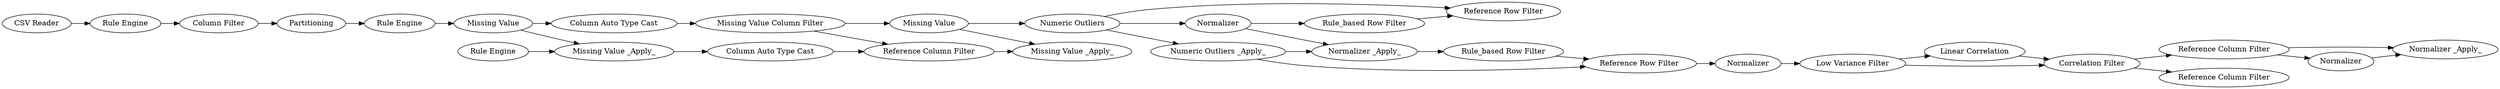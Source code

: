 digraph {
	"-6723015111627606021_63" [label="Rule Engine"]
	"-6723015111627606021_80" [label="Column Auto Type Cast"]
	"522885381447518779_24" [label=Partitioning]
	"-6723015111627606021_78" [label="Missing Value"]
	"8006957903497176164_59" [label="CSV Reader"]
	"-6268080819192079475_66" [label="Correlation Filter"]
	"-6723015111627606021_72" [label="Reference Column Filter"]
	"-6723015111627606021_82" [label="Missing Value"]
	"522885381447518779_26" [label="Column Filter"]
	"522885381447518779_56" [label="Normalizer _Apply_"]
	"-233878244587799980_786" [label="Reference Row Filter"]
	"-6723015111627606021_77" [label="Rule Engine"]
	"-233878244587799980_775" [label="Rule_based Row Filter"]
	"-6268080819192079475_85" [label="Reference Column Filter"]
	"522885381447518779_55" [label=Normalizer]
	"-6268080819192079475_84" [label=Normalizer]
	"-6723015111627606021_73" [label="Missing Value _Apply_"]
	"-6268080819192079475_76" [label="Linear Correlation"]
	"-6268080819192079475_53" [label="Low Variance Filter"]
	"-6723015111627606021_64" [label="Missing Value _Apply_"]
	"-6723015111627606021_81" [label="Missing Value Column Filter"]
	"-6723015111627606021_83" [label="Column Auto Type Cast"]
	"-233878244587799980_778" [label="Normalizer _Apply_"]
	"-6268080819192079475_74" [label="Reference Column Filter"]
	"-233878244587799980_774" [label=Normalizer]
	"-233878244587799980_780" [label="Numeric Outliers _Apply_"]
	"-233878244587799980_66" [label="Numeric Outliers"]
	"-233878244587799980_785" [label="Reference Row Filter"]
	"522885381447518779_23" [label="Rule Engine"]
	"-233878244587799980_784" [label="Rule_based Row Filter"]
	"-6268080819192079475_66" -> "-6268080819192079475_74"
	"-233878244587799980_774" -> "-233878244587799980_775"
	"522885381447518779_24" -> "-6723015111627606021_77"
	"-6723015111627606021_82" -> "-233878244587799980_66"
	"-6723015111627606021_82" -> "-6723015111627606021_73"
	"-233878244587799980_780" -> "-233878244587799980_778"
	"-6268080819192079475_53" -> "-6268080819192079475_66"
	"-6723015111627606021_80" -> "-6723015111627606021_81"
	"-6723015111627606021_81" -> "-6723015111627606021_72"
	"-233878244587799980_784" -> "-233878244587799980_786"
	"-233878244587799980_66" -> "-233878244587799980_774"
	"-233878244587799980_66" -> "-233878244587799980_785"
	"-6268080819192079475_85" -> "522885381447518779_56"
	"-6268080819192079475_85" -> "522885381447518779_55"
	"-6268080819192079475_84" -> "-6268080819192079475_53"
	"-6723015111627606021_81" -> "-6723015111627606021_82"
	"-6268080819192079475_76" -> "-6268080819192079475_66"
	"-233878244587799980_778" -> "-233878244587799980_784"
	"-233878244587799980_780" -> "-233878244587799980_786"
	"-6268080819192079475_53" -> "-6268080819192079475_76"
	"-6268080819192079475_66" -> "-6268080819192079475_85"
	"-233878244587799980_786" -> "-6268080819192079475_84"
	"-6723015111627606021_64" -> "-6723015111627606021_83"
	"-233878244587799980_774" -> "-233878244587799980_778"
	"-6723015111627606021_72" -> "-6723015111627606021_73"
	"-6723015111627606021_83" -> "-6723015111627606021_72"
	"522885381447518779_55" -> "522885381447518779_56"
	"-6723015111627606021_78" -> "-6723015111627606021_64"
	"-6723015111627606021_63" -> "-6723015111627606021_64"
	"-233878244587799980_66" -> "-233878244587799980_780"
	"522885381447518779_23" -> "522885381447518779_26"
	"522885381447518779_26" -> "522885381447518779_24"
	"-6723015111627606021_77" -> "-6723015111627606021_78"
	"-233878244587799980_775" -> "-233878244587799980_785"
	"-6723015111627606021_78" -> "-6723015111627606021_80"
	"8006957903497176164_59" -> "522885381447518779_23"
	rankdir=LR
}
